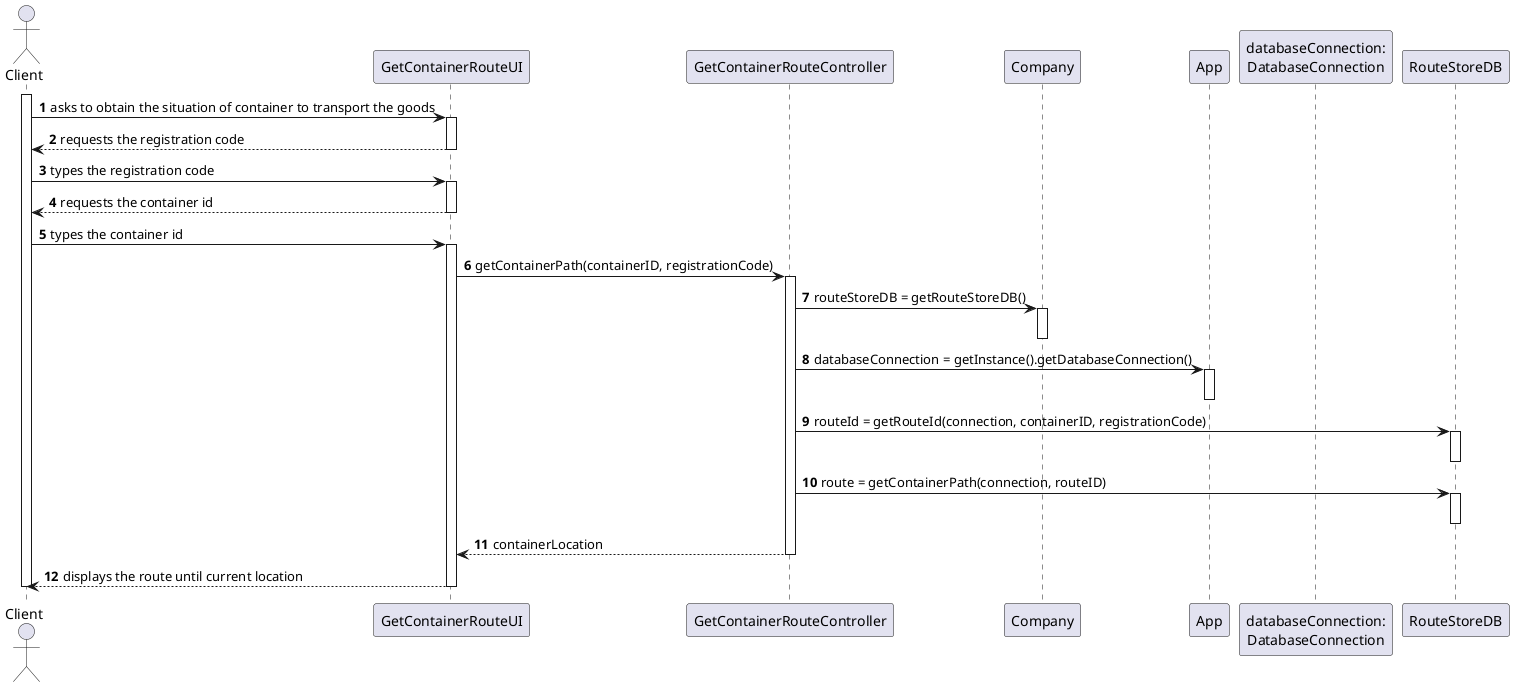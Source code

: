 @startuml

autonumber
actor Client as C

participant "GetContainerRouteUI" as UI
participant "GetContainerRouteController" as CTRL
participant "Company" as COMPANY
participant "App" as APP
participant "databaseConnection:\nDatabaseConnection" as CONNECTION

participant "RouteStoreDB" as ROUTE_STORE_DB

/'Temos de chamar a Company para as Stores ou não é
necessário?'/


activate C
C -> "UI" : asks to obtain the situation of container to transport the goods
activate "UI"
"UI" --> C : requests the registration code
deactivate "UI"
C -> "UI" : types the registration code
activate "UI"
UI --> C : requests the container id
deactivate UI
C -> UI : types the container id
activate UI
UI -> CTRL : getContainerPath(containerID, registrationCode)
activate CTRL
CTRL -> COMPANY : routeStoreDB = getRouteStoreDB()
activate COMPANY
deactivate COMPANY
CTRL -> APP : databaseConnection = getInstance().getDatabaseConnection()
activate APP
deactivate APP
CTRL -> ROUTE_STORE_DB : routeId = getRouteId(connection, containerID, registrationCode)
activate ROUTE_STORE_DB
deactivate ROUTE_STORE_DB
CTRL -> ROUTE_STORE_DB : route = getContainerPath(connection, routeID)
activate ROUTE_STORE_DB
deactivate ROUTE_STORE_DB
CTRL --> UI : containerLocation
deactivate CTRL
UI --> C : displays the route until current location
deactivate UI
deactivate C

@enduml